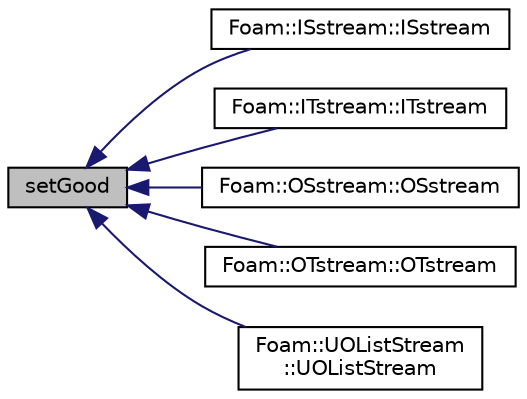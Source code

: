 digraph "setGood"
{
  bgcolor="transparent";
  edge [fontname="Helvetica",fontsize="10",labelfontname="Helvetica",labelfontsize="10"];
  node [fontname="Helvetica",fontsize="10",shape=record];
  rankdir="LR";
  Node1 [label="setGood",height=0.2,width=0.4,color="black", fillcolor="grey75", style="filled" fontcolor="black"];
  Node1 -> Node2 [dir="back",color="midnightblue",fontsize="10",style="solid",fontname="Helvetica"];
  Node2 [label="Foam::ISstream::ISstream",height=0.2,width=0.4,color="black",URL="$classFoam_1_1ISstream.html#a62031dd6ca486b5026862ad240aef272",tooltip="Construct as wrapper around std::istream. "];
  Node1 -> Node3 [dir="back",color="midnightblue",fontsize="10",style="solid",fontname="Helvetica"];
  Node3 [label="Foam::ITstream::ITstream",height=0.2,width=0.4,color="black",URL="$classFoam_1_1ITstream.html#aa2ee5d29179a98eb58b6bd9cac214043",tooltip="Construct from components. "];
  Node1 -> Node4 [dir="back",color="midnightblue",fontsize="10",style="solid",fontname="Helvetica"];
  Node4 [label="Foam::OSstream::OSstream",height=0.2,width=0.4,color="black",URL="$classFoam_1_1OSstream.html#a04b2378a124c9104797120afae3261c8",tooltip="Construct as wrapper around std::ostream and set stream status. "];
  Node1 -> Node5 [dir="back",color="midnightblue",fontsize="10",style="solid",fontname="Helvetica"];
  Node5 [label="Foam::OTstream::OTstream",height=0.2,width=0.4,color="black",URL="$classFoam_1_1OTstream.html#acbb1e968e8e4b2ef357b55d89e7c6da6",tooltip="Construct and set stream status. "];
  Node1 -> Node6 [dir="back",color="midnightblue",fontsize="10",style="solid",fontname="Helvetica"];
  Node6 [label="Foam::UOListStream\l::UOListStream",height=0.2,width=0.4,color="black",URL="$classFoam_1_1UOListStream.html#a83afc71faeb16d8937fc95a7283be5d7",tooltip="Construct using data area from a List and its inherent storage size. "];
}
